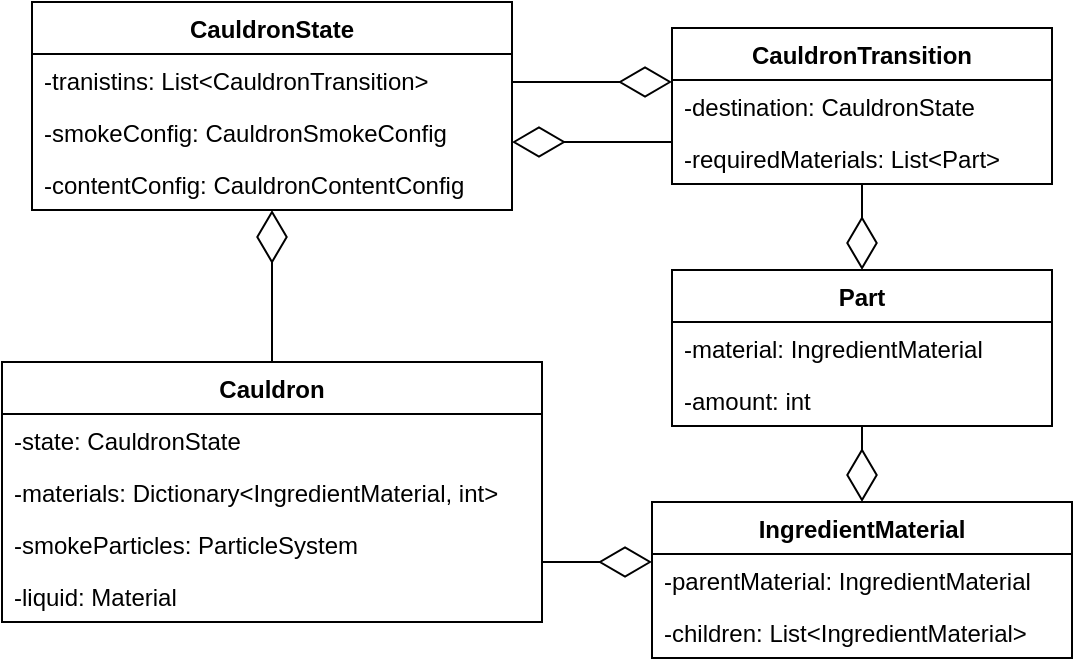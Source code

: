 <mxfile version="21.6.5" type="device">
  <diagram id="C5RBs43oDa-KdzZeNtuy" name="Brew Graph">
    <mxGraphModel dx="819" dy="478" grid="1" gridSize="10" guides="1" tooltips="1" connect="1" arrows="1" fold="1" page="1" pageScale="1" pageWidth="827" pageHeight="1169" math="0" shadow="0">
      <root>
        <mxCell id="WIyWlLk6GJQsqaUBKTNV-0" />
        <mxCell id="WIyWlLk6GJQsqaUBKTNV-1" parent="WIyWlLk6GJQsqaUBKTNV-0" />
        <mxCell id="MGHq5g3ZjCBXud6tkgXa-0" value="Cauldron" style="swimlane;fontStyle=1;childLayout=stackLayout;horizontal=1;startSize=26;horizontalStack=0;resizeParent=1;resizeParentMax=0;resizeLast=0;collapsible=1;marginBottom=0;" vertex="1" parent="WIyWlLk6GJQsqaUBKTNV-1">
          <mxGeometry x="375" y="300" width="270" height="130" as="geometry" />
        </mxCell>
        <mxCell id="MGHq5g3ZjCBXud6tkgXa-1" value="-state: CauldronState" style="text;strokeColor=none;fillColor=none;align=left;verticalAlign=top;spacingLeft=4;spacingRight=4;overflow=hidden;rotatable=0;points=[[0,0.5],[1,0.5]];portConstraint=eastwest;" vertex="1" parent="MGHq5g3ZjCBXud6tkgXa-0">
          <mxGeometry y="26" width="270" height="26" as="geometry" />
        </mxCell>
        <mxCell id="MGHq5g3ZjCBXud6tkgXa-2" value="-materials: Dictionary&lt;IngredientMaterial, int&gt;" style="text;strokeColor=none;fillColor=none;align=left;verticalAlign=top;spacingLeft=4;spacingRight=4;overflow=hidden;rotatable=0;points=[[0,0.5],[1,0.5]];portConstraint=eastwest;" vertex="1" parent="MGHq5g3ZjCBXud6tkgXa-0">
          <mxGeometry y="52" width="270" height="26" as="geometry" />
        </mxCell>
        <mxCell id="MGHq5g3ZjCBXud6tkgXa-3" value="-smokeParticles: ParticleSystem" style="text;strokeColor=none;fillColor=none;align=left;verticalAlign=top;spacingLeft=4;spacingRight=4;overflow=hidden;rotatable=0;points=[[0,0.5],[1,0.5]];portConstraint=eastwest;" vertex="1" parent="MGHq5g3ZjCBXud6tkgXa-0">
          <mxGeometry y="78" width="270" height="26" as="geometry" />
        </mxCell>
        <mxCell id="MGHq5g3ZjCBXud6tkgXa-4" value="-liquid: Material" style="text;strokeColor=none;fillColor=none;align=left;verticalAlign=top;spacingLeft=4;spacingRight=4;overflow=hidden;rotatable=0;points=[[0,0.5],[1,0.5]];portConstraint=eastwest;" vertex="1" parent="MGHq5g3ZjCBXud6tkgXa-0">
          <mxGeometry y="104" width="270" height="26" as="geometry" />
        </mxCell>
        <mxCell id="MGHq5g3ZjCBXud6tkgXa-5" value="CauldronState" style="swimlane;fontStyle=1;childLayout=stackLayout;horizontal=1;startSize=26;horizontalStack=0;resizeParent=1;resizeParentMax=0;resizeLast=0;collapsible=1;marginBottom=0;" vertex="1" parent="WIyWlLk6GJQsqaUBKTNV-1">
          <mxGeometry x="390" y="120" width="240" height="104" as="geometry" />
        </mxCell>
        <mxCell id="MGHq5g3ZjCBXud6tkgXa-6" value="-tranistins: List&lt;CauldronTransition&gt;" style="text;strokeColor=none;fillColor=none;align=left;verticalAlign=top;spacingLeft=4;spacingRight=4;overflow=hidden;rotatable=0;points=[[0,0.5],[1,0.5]];portConstraint=eastwest;" vertex="1" parent="MGHq5g3ZjCBXud6tkgXa-5">
          <mxGeometry y="26" width="240" height="26" as="geometry" />
        </mxCell>
        <mxCell id="MGHq5g3ZjCBXud6tkgXa-7" value="-smokeConfig: CauldronSmokeConfig" style="text;strokeColor=none;fillColor=none;align=left;verticalAlign=top;spacingLeft=4;spacingRight=4;overflow=hidden;rotatable=0;points=[[0,0.5],[1,0.5]];portConstraint=eastwest;" vertex="1" parent="MGHq5g3ZjCBXud6tkgXa-5">
          <mxGeometry y="52" width="240" height="26" as="geometry" />
        </mxCell>
        <mxCell id="MGHq5g3ZjCBXud6tkgXa-8" value="-contentConfig: CauldronContentConfig" style="text;strokeColor=none;fillColor=none;align=left;verticalAlign=top;spacingLeft=4;spacingRight=4;overflow=hidden;rotatable=0;points=[[0,0.5],[1,0.5]];portConstraint=eastwest;" vertex="1" parent="MGHq5g3ZjCBXud6tkgXa-5">
          <mxGeometry y="78" width="240" height="26" as="geometry" />
        </mxCell>
        <mxCell id="MGHq5g3ZjCBXud6tkgXa-9" value="CauldronTransition" style="swimlane;fontStyle=1;childLayout=stackLayout;horizontal=1;startSize=26;horizontalStack=0;resizeParent=1;resizeParentMax=0;resizeLast=0;collapsible=1;marginBottom=0;" vertex="1" parent="WIyWlLk6GJQsqaUBKTNV-1">
          <mxGeometry x="710" y="133" width="190" height="78" as="geometry" />
        </mxCell>
        <mxCell id="MGHq5g3ZjCBXud6tkgXa-10" value="-destination: CauldronState" style="text;strokeColor=none;fillColor=none;align=left;verticalAlign=top;spacingLeft=4;spacingRight=4;overflow=hidden;rotatable=0;points=[[0,0.5],[1,0.5]];portConstraint=eastwest;" vertex="1" parent="MGHq5g3ZjCBXud6tkgXa-9">
          <mxGeometry y="26" width="190" height="26" as="geometry" />
        </mxCell>
        <mxCell id="MGHq5g3ZjCBXud6tkgXa-11" value="-requiredMaterials: List&lt;Part&gt;" style="text;strokeColor=none;fillColor=none;align=left;verticalAlign=top;spacingLeft=4;spacingRight=4;overflow=hidden;rotatable=0;points=[[0,0.5],[1,0.5]];portConstraint=eastwest;" vertex="1" parent="MGHq5g3ZjCBXud6tkgXa-9">
          <mxGeometry y="52" width="190" height="26" as="geometry" />
        </mxCell>
        <mxCell id="MGHq5g3ZjCBXud6tkgXa-12" value="IngredientMaterial" style="swimlane;fontStyle=1;childLayout=stackLayout;horizontal=1;startSize=26;horizontalStack=0;resizeParent=1;resizeParentMax=0;resizeLast=0;collapsible=1;marginBottom=0;" vertex="1" parent="WIyWlLk6GJQsqaUBKTNV-1">
          <mxGeometry x="700" y="370" width="210" height="78" as="geometry" />
        </mxCell>
        <mxCell id="MGHq5g3ZjCBXud6tkgXa-13" value="-parentMaterial: IngredientMaterial" style="text;strokeColor=none;fillColor=none;align=left;verticalAlign=top;spacingLeft=4;spacingRight=4;overflow=hidden;rotatable=0;points=[[0,0.5],[1,0.5]];portConstraint=eastwest;" vertex="1" parent="MGHq5g3ZjCBXud6tkgXa-12">
          <mxGeometry y="26" width="210" height="26" as="geometry" />
        </mxCell>
        <mxCell id="MGHq5g3ZjCBXud6tkgXa-14" value="-children: List&lt;IngredientMaterial&gt;" style="text;strokeColor=none;fillColor=none;align=left;verticalAlign=top;spacingLeft=4;spacingRight=4;overflow=hidden;rotatable=0;points=[[0,0.5],[1,0.5]];portConstraint=eastwest;" vertex="1" parent="MGHq5g3ZjCBXud6tkgXa-12">
          <mxGeometry y="52" width="210" height="26" as="geometry" />
        </mxCell>
        <mxCell id="MGHq5g3ZjCBXud6tkgXa-17" value="" style="endArrow=diamondThin;endFill=0;endSize=24;html=1;rounded=0;" edge="1" parent="WIyWlLk6GJQsqaUBKTNV-1">
          <mxGeometry width="160" relative="1" as="geometry">
            <mxPoint x="630.0" y="160" as="sourcePoint" />
            <mxPoint x="710.0" y="160" as="targetPoint" />
          </mxGeometry>
        </mxCell>
        <mxCell id="MGHq5g3ZjCBXud6tkgXa-18" value="" style="endArrow=diamondThin;endFill=0;endSize=24;html=1;rounded=0;" edge="1" parent="WIyWlLk6GJQsqaUBKTNV-1" source="MGHq5g3ZjCBXud6tkgXa-0" target="MGHq5g3ZjCBXud6tkgXa-5">
          <mxGeometry width="160" relative="1" as="geometry">
            <mxPoint x="640" y="169" as="sourcePoint" />
            <mxPoint x="720" y="169" as="targetPoint" />
          </mxGeometry>
        </mxCell>
        <mxCell id="MGHq5g3ZjCBXud6tkgXa-20" value="Part" style="swimlane;fontStyle=1;childLayout=stackLayout;horizontal=1;startSize=26;horizontalStack=0;resizeParent=1;resizeParentMax=0;resizeLast=0;collapsible=1;marginBottom=0;" vertex="1" parent="WIyWlLk6GJQsqaUBKTNV-1">
          <mxGeometry x="710" y="254" width="190" height="78" as="geometry" />
        </mxCell>
        <mxCell id="MGHq5g3ZjCBXud6tkgXa-21" value="-material: IngredientMaterial" style="text;strokeColor=none;fillColor=none;align=left;verticalAlign=top;spacingLeft=4;spacingRight=4;overflow=hidden;rotatable=0;points=[[0,0.5],[1,0.5]];portConstraint=eastwest;" vertex="1" parent="MGHq5g3ZjCBXud6tkgXa-20">
          <mxGeometry y="26" width="190" height="26" as="geometry" />
        </mxCell>
        <mxCell id="MGHq5g3ZjCBXud6tkgXa-22" value="-amount: int" style="text;strokeColor=none;fillColor=none;align=left;verticalAlign=top;spacingLeft=4;spacingRight=4;overflow=hidden;rotatable=0;points=[[0,0.5],[1,0.5]];portConstraint=eastwest;" vertex="1" parent="MGHq5g3ZjCBXud6tkgXa-20">
          <mxGeometry y="52" width="190" height="26" as="geometry" />
        </mxCell>
        <mxCell id="MGHq5g3ZjCBXud6tkgXa-24" value="" style="endArrow=diamondThin;endFill=0;endSize=24;html=1;rounded=0;" edge="1" parent="WIyWlLk6GJQsqaUBKTNV-1" source="MGHq5g3ZjCBXud6tkgXa-9" target="MGHq5g3ZjCBXud6tkgXa-20">
          <mxGeometry width="160" relative="1" as="geometry">
            <mxPoint x="640" y="169" as="sourcePoint" />
            <mxPoint x="720" y="169" as="targetPoint" />
          </mxGeometry>
        </mxCell>
        <mxCell id="MGHq5g3ZjCBXud6tkgXa-28" value="" style="endArrow=diamondThin;endFill=0;endSize=24;html=1;rounded=0;" edge="1" parent="WIyWlLk6GJQsqaUBKTNV-1" source="MGHq5g3ZjCBXud6tkgXa-20" target="MGHq5g3ZjCBXud6tkgXa-12">
          <mxGeometry width="160" relative="1" as="geometry">
            <mxPoint x="910" y="195" as="sourcePoint" />
            <mxPoint x="931" y="234" as="targetPoint" />
          </mxGeometry>
        </mxCell>
        <mxCell id="MGHq5g3ZjCBXud6tkgXa-30" value="" style="endArrow=diamondThin;endFill=0;endSize=24;html=1;rounded=0;" edge="1" parent="WIyWlLk6GJQsqaUBKTNV-1">
          <mxGeometry width="160" relative="1" as="geometry">
            <mxPoint x="710.0" y="190" as="sourcePoint" />
            <mxPoint x="630.0" y="190" as="targetPoint" />
          </mxGeometry>
        </mxCell>
        <mxCell id="MGHq5g3ZjCBXud6tkgXa-31" value="" style="endArrow=diamondThin;endFill=0;endSize=24;html=1;rounded=0;" edge="1" parent="WIyWlLk6GJQsqaUBKTNV-1">
          <mxGeometry width="160" relative="1" as="geometry">
            <mxPoint x="645" y="400" as="sourcePoint" />
            <mxPoint x="700" y="400" as="targetPoint" />
          </mxGeometry>
        </mxCell>
      </root>
    </mxGraphModel>
  </diagram>
</mxfile>
